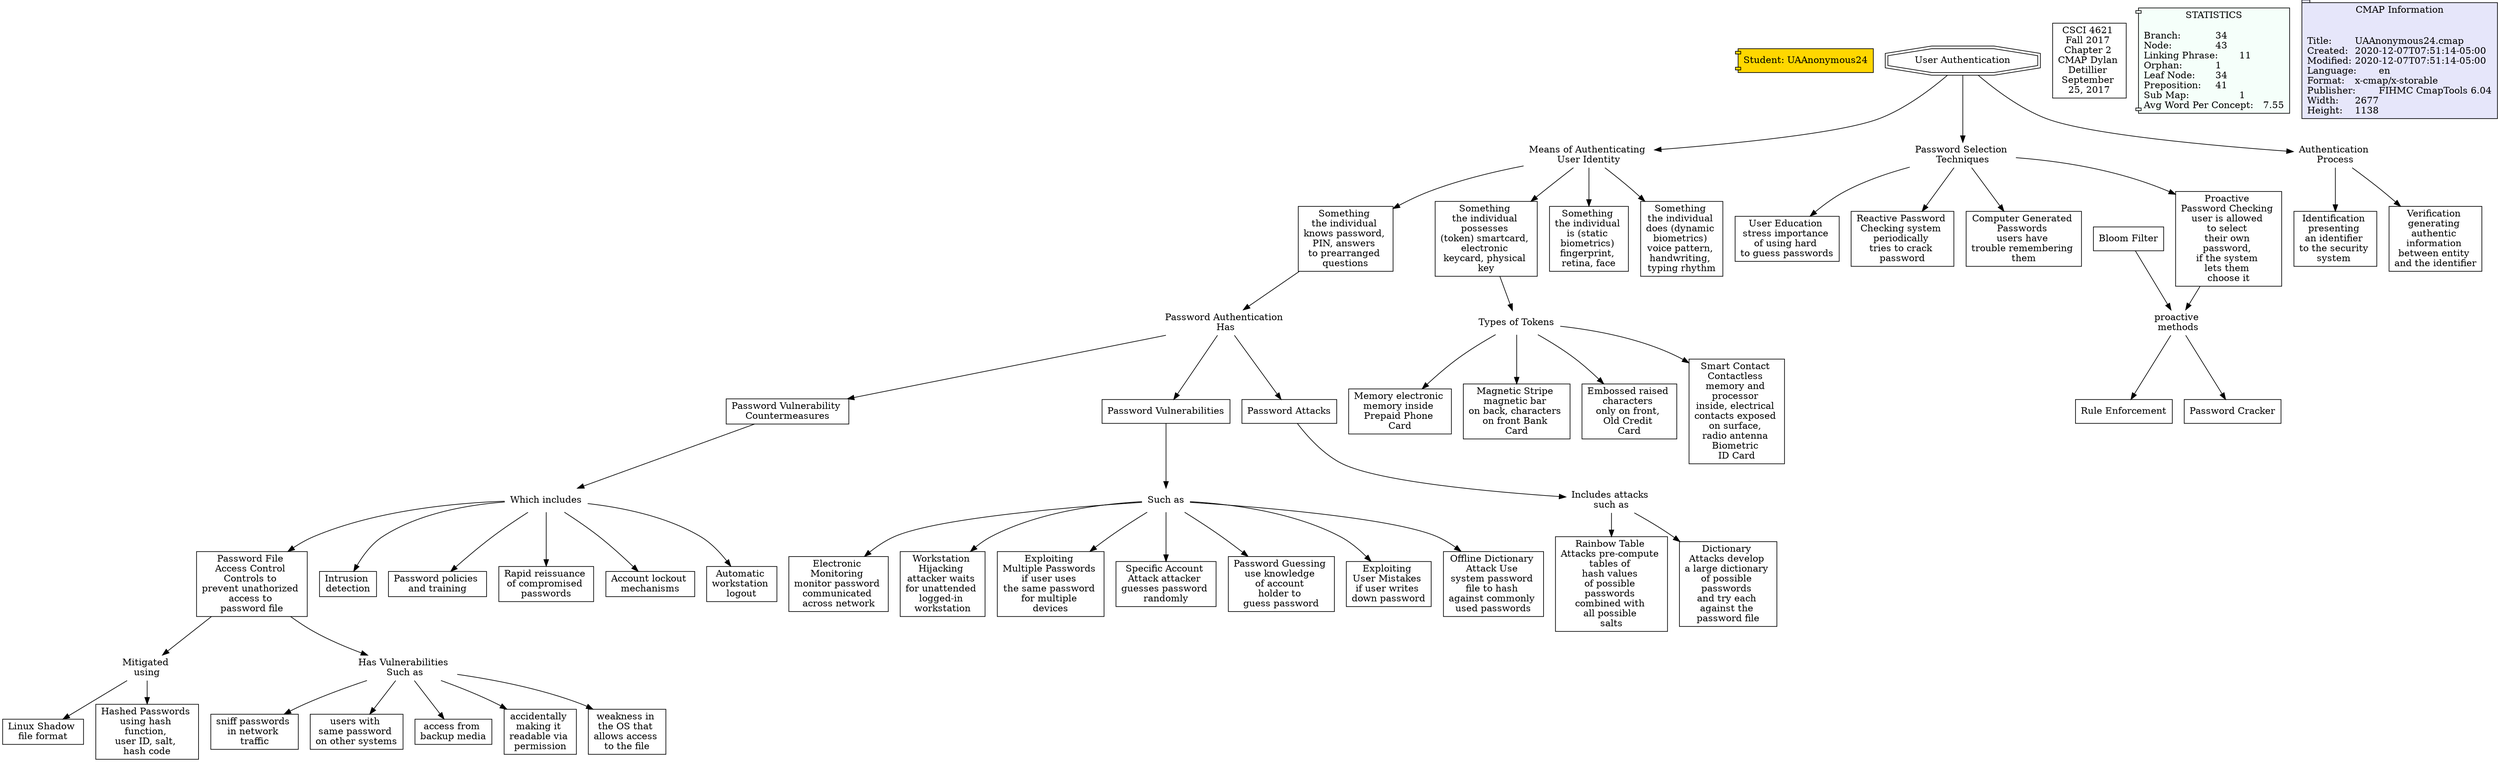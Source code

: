 // The Round Table
digraph {
	Student [label="Student: UAAnonymous24" fillcolor=gold shape=component style=filled]
	"1RRBQ4LYH-1HG5P0L-30K" [label="Mitigated 
using" shape=none]
	"1RRBQBW66-W7FS87-37M" [label="Linux Shadow 
file format
" fillcolor=white shape=rect style=filled]
	"1RRBQ4LYH-1HG5P0L-30K" -> "1RRBQBW66-W7FS87-37M" [constraint=true]
	"1RRBRRSCS-9KZP9Z-5J4" [label="proactive 
methods" shape=none]
	"1RRBRRSCS-2C0BWFX-5J1" [label="Rule Enforcement
" fillcolor=white shape=rect style=filled]
	"1RRBRRSCS-9KZP9Z-5J4" -> "1RRBRRSCS-2C0BWFX-5J1" [constraint=true]
	"1RRBR91WZ-1SXJ4D7-4F4" [label="Has Vulnerabilities 
Such as" shape=none]
	"1RRBRG9VK-BFTP6D-4WD" [label="sniff passwords 
in network 
traffic" fillcolor=white shape=rect style=filled]
	"1RRBR91WZ-1SXJ4D7-4F4" -> "1RRBRG9VK-BFTP6D-4WD" [constraint=true]
	"1RRBPQDSL-1T2K86Z-2GF" [label="Password File 
Access Control 
Controls to 
prevent unathorized 
access to 
password file
" fillcolor=white shape=rect style=filled]
	"1RRBQ4LYH-1HG5P0L-30K" [label="Mitigated 
using" shape=none]
	"1RRBPQDSL-1T2K86Z-2GF" -> "1RRBQ4LYH-1HG5P0L-30K" [constraint=true]
	"1RRBP0ZNK-LL8HSD-1K0" [label="Password Authentication 
Has" shape=none]
	"1RRBNQ246-1BLBDM0-1G1" [label="Password Vulnerabilities
" fillcolor=white shape=rect style=filled]
	"1RRBP0ZNK-LL8HSD-1K0" -> "1RRBNQ246-1BLBDM0-1G1" [constraint=true]
	"1RRBS0ZGL-V1WTCK-5T2" [label="Types of Tokens
" shape=none]
	"1RRBS2ZPP-24R2H70-60Q" [label="Memory electronic 
memory inside 
Prepaid Phone 
Card" fillcolor=white shape=rect style=filled]
	"1RRBS0ZGL-V1WTCK-5T2" -> "1RRBS2ZPP-24R2H70-60Q" [constraint=true]
	"1RRBR91WZ-1SXJ4D7-4F4" [label="Has Vulnerabilities 
Such as" shape=none]
	"1RRBRFM8X-83PW6G-4S0" [label="users with 
same password 
on other systems
" fillcolor=white shape=rect style=filled]
	"1RRBR91WZ-1SXJ4D7-4F4" -> "1RRBRFM8X-83PW6G-4S0" [constraint=true]
	"1RRBRHQXF-1F8N287-4YD" [label="Password Selection 
Techniques" shape=none]
	"1RRBRHQXF-15RTSVS-4Y9" [label="User Education 
stress importance 
of using hard 
to guess passwords
" fillcolor=white shape=rect style=filled]
	"1RRBRHQXF-1F8N287-4YD" -> "1RRBRHQXF-15RTSVS-4Y9" [constraint=true]
	"1RRBP4C9F-TWVLJR-1L2" [label="Such as" shape=none]
	"1RRBPCV20-WFJSK8-236" [label="Electronic 
Monitoring 
monitor password 
communicated 
across network
" fillcolor=white shape=rect style=filled]
	"1RRBP4C9F-TWVLJR-1L2" -> "1RRBPCV20-WFJSK8-236" [constraint=true]
	"1RRBPQHJ3-KN89LK-2GP" [label="Which includes
" shape=none]
	"1RRBPRKHN-2DP5J39-2LK" [label="Intrusion 
detection" fillcolor=white shape=rect style=filled]
	"1RRBPQHJ3-KN89LK-2GP" -> "1RRBPRKHN-2DP5J39-2LK" [constraint=true]
	"1RRBS0ZGL-V1WTCK-5T2" [label="Types of Tokens
" shape=none]
	"1RRBS1DMQ-NCPBN5-5VF" [label="Magnetic Stripe 
magnetic bar 
on back, characters 
on front Bank 
Card" fillcolor=white shape=rect style=filled]
	"1RRBS0ZGL-V1WTCK-5T2" -> "1RRBS1DMQ-NCPBN5-5VF" [constraint=true]
	"1RRBPQHJ3-KN89LK-2GP" [label="Which includes
" shape=none]
	"1RRBPTMS9-8ZYX70-2RS" [label="Password policies 
and training
" fillcolor=white shape=rect style=filled]
	"1RRBPQHJ3-KN89LK-2GP" -> "1RRBPTMS9-8ZYX70-2RS" [constraint=true]
	"1RRBS0ZGL-V1WTCK-5T2" [label="Types of Tokens
" shape=none]
	"1RRBS0ZGL-117MJ1N-5SZ" [label="Embossed raised 
characters 
only on front, 
Old Credit 
Card" fillcolor=white shape=rect style=filled]
	"1RRBS0ZGL-V1WTCK-5T2" -> "1RRBS0ZGL-117MJ1N-5SZ" [constraint=true]
	"1RRBPQHJ3-KN89LK-2GP" [label="Which includes
" shape=none]
	"1RRBPS36K-26ZYX9-2MR" [label="Rapid reissuance 
of compromised 
passwords" fillcolor=white shape=rect style=filled]
	"1RRBPQHJ3-KN89LK-2GP" -> "1RRBPS36K-26ZYX9-2MR" [constraint=true]
	"1RRBNLVB5-1YX6VNY-19Q" [label="Means of Authenticating 
User Identity
" shape=none]
	"1RRBN7R88-KKZRWR-P1" [label="Something 
the individual 
possesses 
(token) smartcard, 
electronic 
keycard, physical 
key" fillcolor=white shape=rect style=filled]
	"1RRBNLVB5-1YX6VNY-19Q" -> "1RRBN7R88-KKZRWR-P1" [constraint=true]
	"1RRBNLVB5-1YX6VNY-19Q" [label="Means of Authenticating 
User Identity
" shape=none]
	"1RRBN8DNC-NX2F5S-QP" [label="Something 
the individual 
is (static 
biometrics) 
fingerprint, 
retina, face
" fillcolor=white shape=rect style=filled]
	"1RRBNLVB5-1YX6VNY-19Q" -> "1RRBN8DNC-NX2F5S-QP" [constraint=true]
	"1RRBQP99W-K1P61H-3CX" [label="Password Attacks
" fillcolor=white shape=rect style=filled]
	"1RRBQQCT3-F5QQDH-3GM" [label="Includes attacks 
such as" shape=none]
	"1RRBQP99W-K1P61H-3CX" -> "1RRBQQCT3-F5QQDH-3GM" [constraint=true]
	"1RRBN3072-WN0336-GR" [label="User Authentication
" fillcolor=white shape=doubleoctagon style=filled]
	"1RRBNLVB5-1YX6VNY-19Q" [label="Means of Authenticating 
User Identity
" shape=none]
	"1RRBN3072-WN0336-GR" -> "1RRBNLVB5-1YX6VNY-19Q" [constraint=true]
	"1RRBN3072-WN0336-GR" [label="User Authentication
" fillcolor=white shape=doubleoctagon style=filled]
	"1RRBNKST6-165767T-17J" [label="Authentication 
Process" shape=none]
	"1RRBN3072-WN0336-GR" -> "1RRBNKST6-165767T-17J" [constraint=true]
	"1RRBRRSCS-9KZP9Z-5J4" [label="proactive 
methods" shape=none]
	"1RRBRT991-27R58KF-5MD" [label="Password Cracker
" fillcolor=white shape=rect style=filled]
	"1RRBRRSCS-9KZP9Z-5J4" -> "1RRBRT991-27R58KF-5MD" [constraint=true]
	"1RRBP0ZNK-LL8HSD-1K0" [label="Password Authentication 
Has" shape=none]
	"1RRBNQM6W-16G8MG-1H2" [label="Password Vulnerability 
Countermeasures" fillcolor=white shape=rect style=filled]
	"1RRBP0ZNK-LL8HSD-1K0" -> "1RRBNQM6W-16G8MG-1H2" [constraint=true]
	"1RRBRHQXF-1F8N287-4YD" [label="Password Selection 
Techniques" shape=none]
	"1RRBRJLQ9-16WSF26-51H" [label="Reactive Password 
Checking system 
periodically 
tries to crack 
password" fillcolor=white shape=rect style=filled]
	"1RRBRHQXF-1F8N287-4YD" -> "1RRBRJLQ9-16WSF26-51H" [constraint=true]
	"1RRBRHQXF-1F8N287-4YD" [label="Password Selection 
Techniques" shape=none]
	"1RRBRJKBD-1BD3PR2-510" [label="Computer Generated 
Passwords 
users have 
trouble remembering 
them" fillcolor=white shape=rect style=filled]
	"1RRBRHQXF-1F8N287-4YD" -> "1RRBRJKBD-1BD3PR2-510" [constraint=true]
	"1RRBP4C9F-TWVLJR-1L2" [label="Such as" shape=none]
	"1RRBP7P5H-1QVJXQ4-1T4" [label="Workstation 
Hijacking 
attacker waits 
for unattended 
logged-in 
workstation" fillcolor=white shape=rect style=filled]
	"1RRBP4C9F-TWVLJR-1L2" -> "1RRBP7P5H-1QVJXQ4-1T4" [constraint=true]
	"1RRBNKST6-165767T-17J" [label="Authentication 
Process" shape=none]
	"1RRBNHCT9-1B3DNKP-13B" [label="Identification 
presenting 
an identifier 
to the security 
system " fillcolor=white shape=rect style=filled]
	"1RRBNKST6-165767T-17J" -> "1RRBNHCT9-1B3DNKP-13B" [constraint=true]
	"1RRBRTGBT-2XH5XB-5NB" [label="Bloom Filter
" fillcolor=white shape=rect style=filled]
	"1RRBRRSCS-9KZP9Z-5J4" [label="proactive 
methods" shape=none]
	"1RRBRTGBT-2XH5XB-5NB" -> "1RRBRRSCS-9KZP9Z-5J4" [constraint=true]
	"1RRBP4C9F-TWVLJR-1L2" [label="Such as" shape=none]
	"1RRBPC8DS-X693V4-21Z" [label="Exploiting 
Multiple Passwords 
if user uses 
the same password 
for multiple 
devices" fillcolor=white shape=rect style=filled]
	"1RRBP4C9F-TWVLJR-1L2" -> "1RRBPC8DS-X693V4-21Z" [constraint=true]
	"1RRBPQHJ3-KN89LK-2GP" [label="Which includes
" shape=none]
	"1RRBPT9HD-1FK7SGP-2QG" [label="Account lockout 
mechanisms" fillcolor=white shape=rect style=filled]
	"1RRBPQHJ3-KN89LK-2GP" -> "1RRBPT9HD-1FK7SGP-2QG" [constraint=true]
	"1RRBS0ZGL-V1WTCK-5T2" [label="Types of Tokens
" shape=none]
	"1RRBS3DKF-1LCH3QT-62W" [label="Smart Contact 
Contactless 
memory and 
processor 
inside, electrical 
contacts exposed 
on surface, 
radio antenna 
Biometric 
ID Card" fillcolor=white shape=rect style=filled]
	"1RRBS0ZGL-V1WTCK-5T2" -> "1RRBS3DKF-1LCH3QT-62W" [constraint=true]
	"1RRBNQ246-1BLBDM0-1G1" [label="Password Vulnerabilities
" fillcolor=white shape=rect style=filled]
	"1RRBP4C9F-TWVLJR-1L2" [label="Such as" shape=none]
	"1RRBNQ246-1BLBDM0-1G1" -> "1RRBP4C9F-TWVLJR-1L2" [constraint=true]
	"1RRBP4C9F-TWVLJR-1L2" [label="Such as" shape=none]
	"1RRBP73HD-1FLZWX6-1QM" [label="Specific Account 
Attack attacker 
guesses password 
randomly" fillcolor=white shape=rect style=filled]
	"1RRBP4C9F-TWVLJR-1L2" -> "1RRBP73HD-1FLZWX6-1QM" [constraint=true]
	"1RRBN7HBG-PM0G2T-MX" [label="Something 
the individual 
knows password, 
PIN, answers 
to prearranged 
questions" fillcolor=white shape=rect style=filled]
	"1RRBP0ZNK-LL8HSD-1K0" [label="Password Authentication 
Has" shape=none]
	"1RRBN7HBG-PM0G2T-MX" -> "1RRBP0ZNK-LL8HSD-1K0" [constraint=true]
	"1RRBPQHJ3-KN89LK-2GP" [label="Which includes
" shape=none]
	"1RRBPQDSL-1T2K86Z-2GF" [label="Password File 
Access Control 
Controls to 
prevent unathorized 
access to 
password file
" fillcolor=white shape=rect style=filled]
	"1RRBPQHJ3-KN89LK-2GP" -> "1RRBPQDSL-1T2K86Z-2GF" [constraint=true]
	"1RRBP4C9F-TWVLJR-1L2" [label="Such as" shape=none]
	"1RRBP7HJ2-16VX3HY-1S5" [label="Password Guessing 
use knowledge 
of account 
holder to 
guess password
" fillcolor=white shape=rect style=filled]
	"1RRBP4C9F-TWVLJR-1L2" -> "1RRBP7HJ2-16VX3HY-1S5" [constraint=true]
	"1RRBPQHJ3-KN89LK-2GP" [label="Which includes
" shape=none]
	"1RRBPV1Z6-1LFXBHD-2SJ" [label="Automatic 
workstation 
logout" fillcolor=white shape=rect style=filled]
	"1RRBPQHJ3-KN89LK-2GP" -> "1RRBPV1Z6-1LFXBHD-2SJ" [constraint=true]
	"1RRBQQCT3-F5QQDH-3GM" [label="Includes attacks 
such as" shape=none]
	"1RRBQRXHJ-KTN6LJ-3KH" [label="Rainbow Table 
Attacks pre-compute 
tables of 
hash values 
of possible 
passwords 
combined with 
all possible 
salts" fillcolor=white shape=rect style=filled]
	"1RRBQQCT3-F5QQDH-3GM" -> "1RRBQRXHJ-KTN6LJ-3KH" [constraint=true]
	"1RRBQQCT3-F5QQDH-3GM" [label="Includes attacks 
such as" shape=none]
	"1RRBQQCT3-20M4LHQ-3GJ" [label="Dictionary 
Attacks develop 
a large dictionary 
of possible 
passwords 
and try each 
against the 
password file
" fillcolor=white shape=rect style=filled]
	"1RRBQQCT3-F5QQDH-3GM" -> "1RRBQQCT3-20M4LHQ-3GJ" [constraint=true]
	"1RRBRHQXF-1F8N287-4YD" [label="Password Selection 
Techniques" shape=none]
	"1RRBRLWYB-1R1CSWW-561" [label="Proactive 
Password Checking 
user is allowed 
to select 
their own 
password, 
if the system 
lets them 
choose it" fillcolor=white shape=rect style=filled]
	"1RRBRHQXF-1F8N287-4YD" -> "1RRBRLWYB-1R1CSWW-561" [constraint=true]
	"1RRBQ4LYH-1HG5P0L-30K" [label="Mitigated 
using" shape=none]
	"1RRBQ4LY5-1WX002V-30G" [label="Hashed Passwords 
using hash 
function, 
user ID, salt, 
hash code" fillcolor=white shape=rect style=filled]
	"1RRBQ4LYH-1HG5P0L-30K" -> "1RRBQ4LY5-1WX002V-30G" [constraint=true]
	"1RRBN7R88-KKZRWR-P1" [label="Something 
the individual 
possesses 
(token) smartcard, 
electronic 
keycard, physical 
key" fillcolor=white shape=rect style=filled]
	"1RRBS0ZGL-V1WTCK-5T2" [label="Types of Tokens
" shape=none]
	"1RRBN7R88-KKZRWR-P1" -> "1RRBS0ZGL-V1WTCK-5T2" [constraint=true]
	"1RRBR91WZ-1SXJ4D7-4F4" [label="Has Vulnerabilities 
Such as" shape=none]
	"1RRBRG2QW-5NBTQF-4V3" [label="access from 
backup media
" fillcolor=white shape=rect style=filled]
	"1RRBR91WZ-1SXJ4D7-4F4" -> "1RRBRG2QW-5NBTQF-4V3" [constraint=true]
	"1RRBP0ZNK-LL8HSD-1K0" [label="Password Authentication 
Has" shape=none]
	"1RRBQP99W-K1P61H-3CX" [label="Password Attacks
" fillcolor=white shape=rect style=filled]
	"1RRBP0ZNK-LL8HSD-1K0" -> "1RRBQP99W-K1P61H-3CX" [constraint=true]
	"1RRBPQDSL-1T2K86Z-2GF" [label="Password File 
Access Control 
Controls to 
prevent unathorized 
access to 
password file
" fillcolor=white shape=rect style=filled]
	"1RRBR91WZ-1SXJ4D7-4F4" [label="Has Vulnerabilities 
Such as" shape=none]
	"1RRBPQDSL-1T2K86Z-2GF" -> "1RRBR91WZ-1SXJ4D7-4F4" [constraint=true]
	"1RRBP4C9F-TWVLJR-1L2" [label="Such as" shape=none]
	"1RRBPBJPL-11XYL4H-20M" [label="Exploiting 
User Mistakes 
if user writes 
down password
" fillcolor=white shape=rect style=filled]
	"1RRBP4C9F-TWVLJR-1L2" -> "1RRBPBJPL-11XYL4H-20M" [constraint=true]
	"1RRBP4C9F-TWVLJR-1L2" [label="Such as" shape=none]
	"1RRBP4C9F-K7TXY0-1KZ" [label="Offline Dictionary 
Attack Use 
system password 
file to hash 
against commonly 
used passwords
" fillcolor=white shape=rect style=filled]
	"1RRBP4C9F-TWVLJR-1L2" -> "1RRBP4C9F-K7TXY0-1KZ" [constraint=true]
	"1RRBNQM6W-16G8MG-1H2" [label="Password Vulnerability 
Countermeasures" fillcolor=white shape=rect style=filled]
	"1RRBPQHJ3-KN89LK-2GP" [label="Which includes
" shape=none]
	"1RRBNQM6W-16G8MG-1H2" -> "1RRBPQHJ3-KN89LK-2GP" [constraint=true]
	"1RRBN3072-WN0336-GR" [label="User Authentication
" fillcolor=white shape=doubleoctagon style=filled]
	"1RRBRHQXF-1F8N287-4YD" [label="Password Selection 
Techniques" shape=none]
	"1RRBN3072-WN0336-GR" -> "1RRBRHQXF-1F8N287-4YD" [constraint=true]
	"1RRBNLVB5-1YX6VNY-19Q" [label="Means of Authenticating 
User Identity
" shape=none]
	"1RRBN9757-1HWNF71-ST" [label="Something 
the individual 
does (dynamic 
biometrics) 
voice pattern, 
handwriting, 
typing rhythm
" fillcolor=white shape=rect style=filled]
	"1RRBNLVB5-1YX6VNY-19Q" -> "1RRBN9757-1HWNF71-ST" [constraint=true]
	"1RRBNKST6-165767T-17J" [label="Authentication 
Process" shape=none]
	"1RRBNHNNY-1NQY05B-143" [label="Verification 
generating 
authentic 
information 
between entity 
and the identifier
" fillcolor=white shape=rect style=filled]
	"1RRBNKST6-165767T-17J" -> "1RRBNHNNY-1NQY05B-143" [constraint=true]
	"1RRBR91WZ-1SXJ4D7-4F4" [label="Has Vulnerabilities 
Such as" shape=none]
	"1RRBRDZ6H-D3MY33-4PD" [label="accidentally 
making it 
readable via 
permission" fillcolor=white shape=rect style=filled]
	"1RRBR91WZ-1SXJ4D7-4F4" -> "1RRBRDZ6H-D3MY33-4PD" [constraint=true]
	"1RRBNLVB5-1YX6VNY-19Q" [label="Means of Authenticating 
User Identity
" shape=none]
	"1RRBN7HBG-PM0G2T-MX" [label="Something 
the individual 
knows password, 
PIN, answers 
to prearranged 
questions" fillcolor=white shape=rect style=filled]
	"1RRBNLVB5-1YX6VNY-19Q" -> "1RRBN7HBG-PM0G2T-MX" [constraint=true]
	"1RRBRLWYB-1R1CSWW-561" [label="Proactive 
Password Checking 
user is allowed 
to select 
their own 
password, 
if the system 
lets them 
choose it" fillcolor=white shape=rect style=filled]
	"1RRBRRSCS-9KZP9Z-5J4" [label="proactive 
methods" shape=none]
	"1RRBRLWYB-1R1CSWW-561" -> "1RRBRRSCS-9KZP9Z-5J4" [constraint=true]
	"1RRBR91WZ-1SXJ4D7-4F4" [label="Has Vulnerabilities 
Such as" shape=none]
	"1RRBR91WZ-S9J55S-4F1" [label="weakness in 
the OS that 
allows access 
to the file
" fillcolor=white shape=rect style=filled]
	"1RRBR91WZ-1SXJ4D7-4F4" -> "1RRBR91WZ-S9J55S-4F1" [constraint=true]
	"1RRBN0X9T-LXFP6F-8K" [label="CSCI 4621 
Fall 2017 
Chapter 2 
CMAP Dylan 
Detillier 
September 
25, 2017" fillcolor=white shape=rect style=filled]
	statictics [label="STATISTICS
\lBranch:		34\lNode:		43\lLinking Phrase:	11\lOrphan:		1\lLeaf Node:	34\lPreposition:	41\lSub Map:		1\lAvg Word Per Concept:	7.55\l" Gsplines=true fillcolor="#F5FFFA" shape=component style=filled]
	file_info [label="CMAP Information

\lTitle:	UAAnonymous24.cmap\lCreated:	2020-12-07T07:51:14-05:00\lModified:	2020-12-07T07:51:14-05:00\lLanguage:	en\lFormat:	x-cmap/x-storable\lPublisher:	FIHMC CmapTools 6.04\lWidth:	2677\lHeight:	1138\l" Gsplines=true fillcolor="#E6E6FA" shape=tab style=filled]
}
